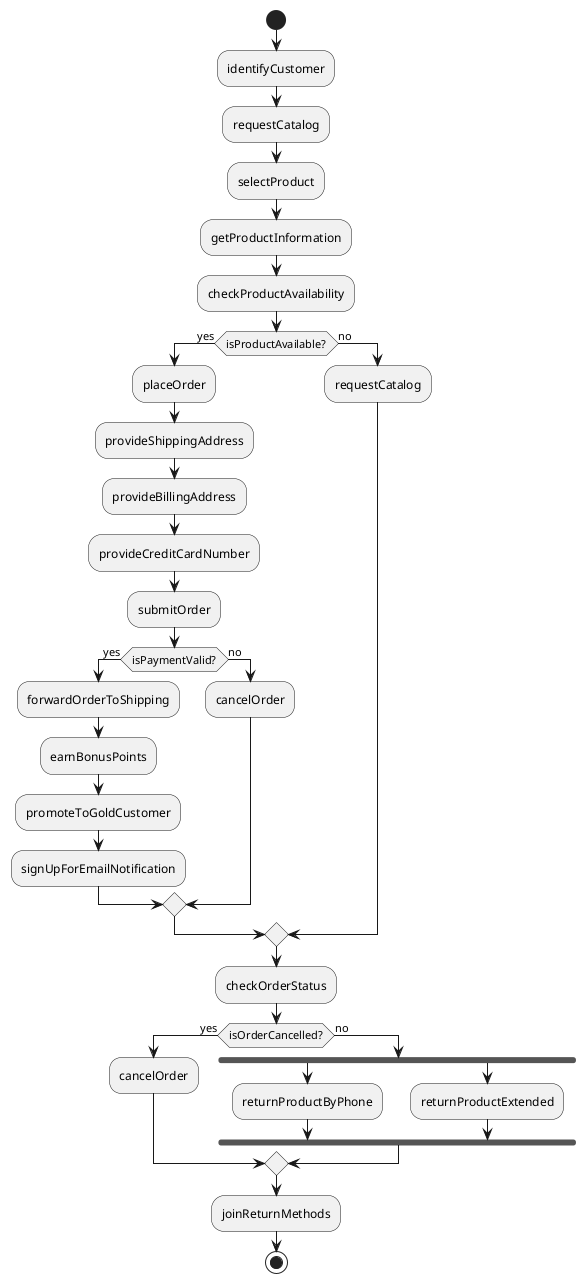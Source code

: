 @startuml
start

:identifyCustomer;
:requestCatalog;
:selectProduct;
:getProductInformation;
:checkProductAvailability;

if (isProductAvailable?) then (yes)
    :placeOrder;
    :provideShippingAddress;
    :provideBillingAddress;
    :provideCreditCardNumber;
    :submitOrder;
    if (isPaymentValid?) then (yes)
        :forwardOrderToShipping;
        :earnBonusPoints;
        :promoteToGoldCustomer;
        :signUpForEmailNotification;
    else (no)
        :cancelOrder;
    endif
    
else (no)
    :requestCatalog;
endif

:checkOrderStatus;
if (isOrderCancelled?) then (yes)
    :cancelOrder;
else (no)
    fork
        :returnProductByPhone;
    fork again
        :returnProductExtended;
    end fork
endif

:joinReturnMethods;


stop
@enduml